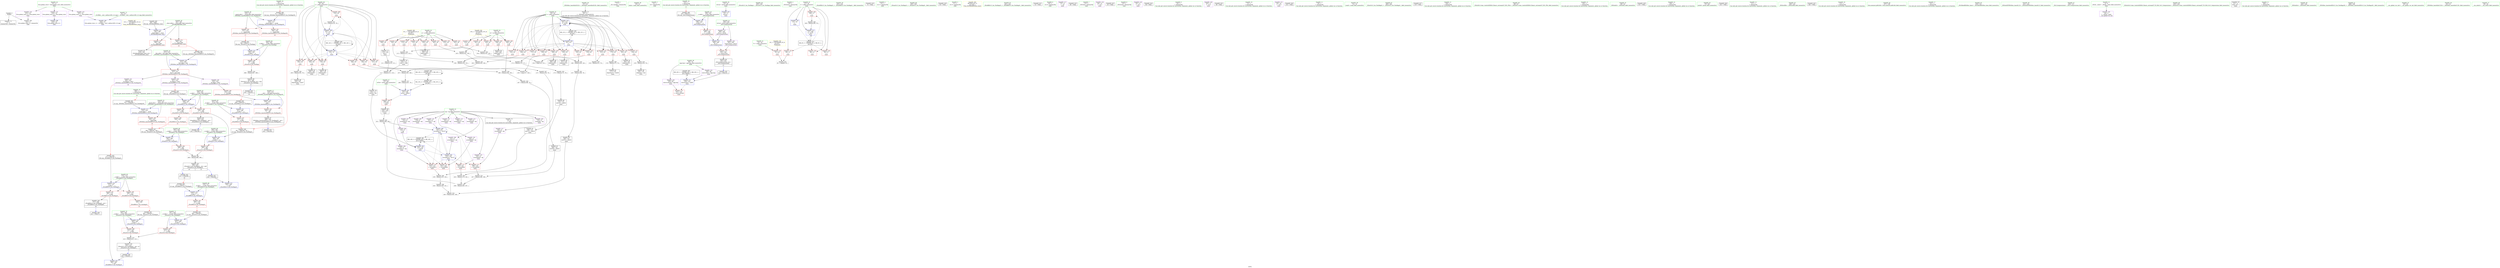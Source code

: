 digraph "SVFG" {
	label="SVFG";

	Node0x556377301810 [shape=record,color=grey,label="{NodeID: 0\nNullPtr}"];
	Node0x556377301810 -> Node0x556377322150[style=solid];
	Node0x556377301810 -> Node0x556377323b70[style=solid];
	Node0x556377359200 [shape=record,color=black,label="{NodeID: 443\n373 = PHI(337, )\n1st arg _ZStoRRSt13_Ios_FmtflagsS_ }"];
	Node0x556377359200 -> Node0x556377324ff0[style=solid];
	Node0x5563773420e0 [shape=record,color=black,label="{NodeID: 360\nMR_16V_2 = PHI(MR_16V_3, MR_16V_1, )\npts\{68 \}\n}"];
	Node0x5563773420e0 -> Node0x5563773407e0[style=dashed];
	Node0x5563773420e0 -> Node0x5563773420e0[style=dashed];
	Node0x556377323630 [shape=record,color=red,label="{NodeID: 194\n398\<--392\n\<--__a.addr\n_ZStanSt13_Ios_FmtflagsS_\n}"];
	Node0x556377323630 -> Node0x556377333fa0[style=solid];
	Node0x55637731ff50 [shape=record,color=purple,label="{NodeID: 111\n191\<--8\narrayidx46\<--dp\nmain\n}"];
	Node0x55637731e8e0 [shape=record,color=green,label="{NodeID: 28\n37\<--43\n_ZNSt8ios_base4InitD1Ev\<--_ZNSt8ios_base4InitD1Ev_field_insensitive\n}"];
	Node0x55637731e8e0 -> Node0x556377322350[style=solid];
	Node0x556377324d80 [shape=record,color=blue,label="{NodeID: 222\n359\<--358\n\<--call\n_ZStaNRSt13_Ios_FmtflagsS_\n}"];
	Node0x556377326810 [shape=record,color=red,label="{NodeID: 139\n125\<--59\n\<--n\nmain\n}"];
	Node0x556377326810 -> Node0x556377334ea0[style=solid];
	Node0x556377321260 [shape=record,color=green,label="{NodeID: 56\n316\<--317\n__mask.addr\<--__mask.addr_field_insensitive\n_ZNSt8ios_base4setfESt13_Ios_FmtflagsS0_\n}"];
	Node0x556377321260 -> Node0x556377328a30[style=solid];
	Node0x556377321260 -> Node0x556377328b00[style=solid];
	Node0x556377321260 -> Node0x556377324a40[style=solid];
	Node0x556377333220 [shape=record,color=grey,label="{NodeID: 333\n216 = Binary(215, 78, )\n}"];
	Node0x556377333220 -> Node0x5563773243c0[style=solid];
	Node0x556377327ed0 [shape=record,color=red,label="{NodeID: 167\n205\<--65\n\<--j\nmain\n}"];
	Node0x556377327ed0 -> Node0x556377323150[style=solid];
	Node0x556377322ad0 [shape=record,color=black,label="{NodeID: 84\n174\<--173\nconv35\<--add34\nmain\n}"];
	Node0x556377322ad0 -> Node0x556377334420[style=solid];
	Node0x55637731c720 [shape=record,color=green,label="{NodeID: 1\n7\<--1\n__dso_handle\<--dummyObj\nGlob }"];
	Node0x556377359340 [shape=record,color=black,label="{NodeID: 444\n309 = PHI(284, )\n0th arg _ZNSt8ios_base4setfESt13_Ios_FmtflagsS0_ }"];
	Node0x556377359340 -> Node0x5563773248a0[style=solid];
	Node0x5563773425e0 [shape=record,color=black,label="{NodeID: 361\nMR_18V_2 = PHI(MR_18V_4, MR_18V_1, )\npts\{110000 \}\n}"];
	Node0x5563773425e0 -> Node0x556377323e10[style=dashed];
	Node0x556377323700 [shape=record,color=red,label="{NodeID: 195\n399\<--394\n\<--__b.addr\n_ZStanSt13_Ios_FmtflagsS_\n}"];
	Node0x556377323700 -> Node0x556377333fa0[style=solid];
	Node0x556377320020 [shape=record,color=purple,label="{NodeID: 112\n195\<--8\narrayidx49\<--dp\nmain\n}"];
	Node0x556377320020 -> Node0x5563773282e0[style=solid];
	Node0x55637731e9e0 [shape=record,color=green,label="{NodeID: 29\n50\<--51\nmain\<--main_field_insensitive\n}"];
	Node0x556377324e50 [shape=record,color=blue,label="{NodeID: 223\n364\<--363\n__a.addr\<--__a\n_ZStcoSt13_Ios_Fmtflags\n}"];
	Node0x556377324e50 -> Node0x5563773290b0[style=dashed];
	Node0x5563773268e0 [shape=record,color=red,label="{NodeID: 140\n134\<--59\n\<--n\nmain\n}"];
	Node0x5563773268e0 -> Node0x556377334ba0[style=solid];
	Node0x556377321330 [shape=record,color=green,label="{NodeID: 57\n318\<--319\n__old\<--__old_field_insensitive\n_ZNSt8ios_base4setfESt13_Ios_FmtflagsS0_\n}"];
	Node0x556377321330 -> Node0x556377328bd0[style=solid];
	Node0x556377321330 -> Node0x556377324b10[style=solid];
	Node0x5563773333a0 [shape=record,color=grey,label="{NodeID: 334\n111 = Binary(110, 112, )\n}"];
	Node0x5563773333a0 -> Node0x556377333820[style=solid];
	Node0x556377327fa0 [shape=record,color=red,label="{NodeID: 168\n210\<--65\n\<--j\nmain\n}"];
	Node0x556377327fa0 -> Node0x556377332f20[style=solid];
	Node0x556377322ba0 [shape=record,color=black,label="{NodeID: 85\n177\<--176\nidxprom37\<--sub36\nmain\n}"];
	Node0x55637731c7b0 [shape=record,color=green,label="{NodeID: 2\n12\<--1\n.str\<--dummyObj\nGlob }"];
	Node0x556377359480 [shape=record,color=black,label="{NodeID: 445\n310 = PHI(286, )\n1st arg _ZNSt8ios_base4setfESt13_Ios_FmtflagsS0_ }"];
	Node0x556377359480 -> Node0x556377324970[style=solid];
	Node0x556377342ae0 [shape=record,color=black,label="{NodeID: 362\nMR_20V_2 = PHI(MR_20V_3, MR_20V_1, )\npts\{700000 \}\n}"];
	Node0x556377342ae0 -> Node0x556377324490[style=dashed];
	Node0x5563773237d0 [shape=record,color=red,label="{NodeID: 196\n411\<--405\n\<--__a.addr\n_ZStorSt13_Ios_FmtflagsS_\n}"];
	Node0x5563773237d0 -> Node0x5563773321a0[style=solid];
	Node0x5563773200f0 [shape=record,color=purple,label="{NodeID: 113\n204\<--8\narrayidx55\<--dp\nmain\n}"];
	Node0x55637731eae0 [shape=record,color=green,label="{NodeID: 30\n53\<--54\nretval\<--retval_field_insensitive\nmain\n}"];
	Node0x55637731eae0 -> Node0x556377323c70[style=solid];
	Node0x556377324f20 [shape=record,color=blue,label="{NodeID: 224\n374\<--372\n__a.addr\<--__a\n_ZStoRRSt13_Ios_FmtflagsS_\n}"];
	Node0x556377324f20 -> Node0x556377329180[style=dashed];
	Node0x556377324f20 -> Node0x556377329250[style=dashed];
	Node0x5563773269b0 [shape=record,color=red,label="{NodeID: 141\n142\<--59\n\<--n\nmain\n}"];
	Node0x5563773269b0 -> Node0x5563773339a0[style=solid];
	Node0x556377321400 [shape=record,color=green,label="{NodeID: 58\n329\<--330\n_ZStcoSt13_Ios_Fmtflags\<--_ZStcoSt13_Ios_Fmtflags_field_insensitive\n}"];
	Node0x556377333520 [shape=record,color=grey,label="{NodeID: 335\n368 = Binary(367, 369, )\n}"];
	Node0x556377333520 -> Node0x5563773205b0[style=solid];
	Node0x556377328070 [shape=record,color=red,label="{NodeID: 169\n199\<--67\n\<--exTot\nmain\n}"];
	Node0x556377328070 -> Node0x556377322fb0[style=solid];
	Node0x556377322c70 [shape=record,color=black,label="{NodeID: 86\n180\<--179\nidxprom39\<--\nmain\n}"];
	Node0x55637731ca60 [shape=record,color=green,label="{NodeID: 3\n14\<--1\n_ZSt4cerr\<--dummyObj\nGlob }"];
	Node0x5563773595c0 [shape=record,color=black,label="{NodeID: 446\n311 = PHI(287, )\n2nd arg _ZNSt8ios_base4setfESt13_Ios_FmtflagsS0_ }"];
	Node0x5563773595c0 -> Node0x556377324a40[style=solid];
	Node0x5563773238a0 [shape=record,color=red,label="{NodeID: 197\n412\<--407\n\<--__b.addr\n_ZStorSt13_Ios_FmtflagsS_\n}"];
	Node0x5563773238a0 -> Node0x5563773321a0[style=solid];
	Node0x5563773201c0 [shape=record,color=purple,label="{NodeID: 114\n207\<--8\narrayidx57\<--dp\nmain\n}"];
	Node0x5563773201c0 -> Node0x556377324220[style=solid];
	Node0x55637731ebb0 [shape=record,color=green,label="{NodeID: 31\n55\<--56\nT\<--T_field_insensitive\nmain\n}"];
	Node0x55637731ebb0 -> Node0x556377326260[style=solid];
	Node0x556377324ff0 [shape=record,color=blue,label="{NodeID: 225\n376\<--373\n__b.addr\<--__b\n_ZStoRRSt13_Ios_FmtflagsS_\n}"];
	Node0x556377324ff0 -> Node0x556377323490[style=dashed];
	Node0x556377326a80 [shape=record,color=red,label="{NodeID: 142\n162\<--59\n\<--n\nmain\n}"];
	Node0x556377326a80 -> Node0x556377332c20[style=solid];
	Node0x556377321500 [shape=record,color=green,label="{NodeID: 59\n333\<--334\n_ZStaNRSt13_Ios_FmtflagsS_\<--_ZStaNRSt13_Ios_FmtflagsS__field_insensitive\n}"];
	Node0x5563773562e0 [shape=record,color=black,label="{NodeID: 419\n74 = PHI()\n}"];
	Node0x5563773336a0 [shape=record,color=grey,label="{NodeID: 336\n193 = Binary(192, 78, )\n}"];
	Node0x5563773336a0 -> Node0x556377322ee0[style=solid];
	Node0x556377328140 [shape=record,color=red,label="{NodeID: 170\n133\<--132\n\<--arrayidx12\nmain\n}"];
	Node0x556377328140 -> Node0x5563773342a0[style=solid];
	Node0x556377322d40 [shape=record,color=black,label="{NodeID: 87\n188\<--187\nconv44\<--add43\nmain\n}"];
	Node0x556377322d40 -> Node0x556377332620[style=solid];
	Node0x55637731caf0 [shape=record,color=green,label="{NodeID: 4\n15\<--1\n.str.1\<--dummyObj\nGlob }"];
	Node0x556377359700 [shape=record,color=black,label="{NodeID: 447\n390 = PHI(335, 356, )\n0th arg _ZStanSt13_Ios_FmtflagsS_ }"];
	Node0x556377359700 -> Node0x556377325190[style=solid];
	Node0x556377323970 [shape=record,color=blue,label="{NodeID: 198\n419\<--24\nllvm.global_ctors_0\<--\nGlob }"];
	Node0x5563773254b0 [shape=record,color=purple,label="{NodeID: 115\n237\<--8\narrayidx66\<--dp\nmain\n}"];
	Node0x55637731ec80 [shape=record,color=green,label="{NodeID: 32\n57\<--58\nt\<--t_field_insensitive\nmain\n}"];
	Node0x55637731ec80 -> Node0x556377326330[style=solid];
	Node0x55637731ec80 -> Node0x556377326400[style=solid];
	Node0x55637731ec80 -> Node0x5563773264d0[style=solid];
	Node0x55637731ec80 -> Node0x5563773265a0[style=solid];
	Node0x55637731ec80 -> Node0x556377323d40[style=solid];
	Node0x55637731ec80 -> Node0x556377324560[style=solid];
	Node0x5563773250c0 [shape=record,color=blue,label="{NodeID: 226\n386\<--383\n\<--call\n_ZStoRRSt13_Ios_FmtflagsS_\n}"];
	Node0x556377326b50 [shape=record,color=red,label="{NodeID: 143\n170\<--59\n\<--n\nmain\n}"];
	Node0x556377326b50 -> Node0x556377332020[style=solid];
	Node0x556377321600 [shape=record,color=green,label="{NodeID: 60\n338\<--339\n_ZStanSt13_Ios_FmtflagsS_\<--_ZStanSt13_Ios_FmtflagsS__field_insensitive\n}"];
	Node0x556377355e10 [shape=record,color=black,label="{NodeID: 420\n85 = PHI()\n}"];
	Node0x556377333820 [shape=record,color=grey,label="{NodeID: 337\n117 = Binary(111, 116, )\n}"];
	Node0x556377333820 -> Node0x5563773226c0[style=solid];
	Node0x556377328210 [shape=record,color=red,label="{NodeID: 171\n182\<--181\n\<--arrayidx40\nmain\n}"];
	Node0x556377328210 -> Node0x556377334420[style=solid];
	Node0x556377322e10 [shape=record,color=black,label="{NodeID: 88\n190\<--189\nidxprom45\<--\nmain\n}"];
	Node0x55637731cb80 [shape=record,color=green,label="{NodeID: 5\n17\<--1\n.str.2\<--dummyObj\nGlob }"];
	Node0x556377359910 [shape=record,color=black,label="{NodeID: 448\n391 = PHI(336, 357, )\n1st arg _ZStanSt13_Ios_FmtflagsS_ }"];
	Node0x556377359910 -> Node0x556377325260[style=solid];
	Node0x556377323a70 [shape=record,color=blue,label="{NodeID: 199\n420\<--25\nllvm.global_ctors_1\<--_GLOBAL__sub_I_aditya1495_0_0.cpp\nGlob }"];
	Node0x556377325540 [shape=record,color=purple,label="{NodeID: 116\n240\<--8\narrayidx68\<--dp\nmain\n}"];
	Node0x556377325540 -> Node0x556377328480[style=solid];
	Node0x55637731ed50 [shape=record,color=green,label="{NodeID: 33\n59\<--60\nn\<--n_field_insensitive\nmain\n}"];
	Node0x55637731ed50 -> Node0x556377326670[style=solid];
	Node0x55637731ed50 -> Node0x556377326740[style=solid];
	Node0x55637731ed50 -> Node0x556377326810[style=solid];
	Node0x55637731ed50 -> Node0x5563773268e0[style=solid];
	Node0x55637731ed50 -> Node0x5563773269b0[style=solid];
	Node0x55637731ed50 -> Node0x556377326a80[style=solid];
	Node0x55637731ed50 -> Node0x556377326b50[style=solid];
	Node0x55637731ed50 -> Node0x556377326c20[style=solid];
	Node0x556377329bc0 [shape=record,color=yellow,style=double,label="{NodeID: 393\nRETMU(22V_2)\npts\{282 \}\nFun[_ZSt5fixedRSt8ios_base]}"];
	Node0x556377325190 [shape=record,color=blue,label="{NodeID: 227\n392\<--390\n__a.addr\<--__a\n_ZStanSt13_Ios_FmtflagsS_\n}"];
	Node0x556377325190 -> Node0x556377323630[style=dashed];
	Node0x556377326c20 [shape=record,color=red,label="{NodeID: 144\n235\<--59\n\<--n\nmain\n}"];
	Node0x556377326c20 -> Node0x556377323220[style=solid];
	Node0x556377321700 [shape=record,color=green,label="{NodeID: 61\n342\<--343\n_ZStoRRSt13_Ios_FmtflagsS_\<--_ZStoRRSt13_Ios_FmtflagsS__field_insensitive\n}"];
	Node0x556377357860 [shape=record,color=black,label="{NodeID: 421\n35 = PHI()\n}"];
	Node0x5563773339a0 [shape=record,color=grey,label="{NodeID: 338\n144 = Binary(142, 143, )\n}"];
	Node0x5563773339a0 -> Node0x556377333e20[style=solid];
	Node0x5563773282e0 [shape=record,color=red,label="{NodeID: 172\n196\<--195\n\<--arrayidx49\nmain\n}"];
	Node0x5563773282e0 -> Node0x556377332620[style=solid];
	Node0x556377322ee0 [shape=record,color=black,label="{NodeID: 89\n194\<--193\nidxprom48\<--sub47\nmain\n}"];
	Node0x55637731cc10 [shape=record,color=green,label="{NodeID: 6\n19\<--1\n.str.3\<--dummyObj\nGlob }"];
	Node0x556377359a90 [shape=record,color=black,label="{NodeID: 449\n347 = PHI(331, )\n0th arg _ZStaNRSt13_Ios_FmtflagsS_ }"];
	Node0x556377359a90 -> Node0x556377324be0[style=solid];
	Node0x556377323b70 [shape=record,color=blue, style = dotted,label="{NodeID: 200\n421\<--3\nllvm.global_ctors_2\<--dummyVal\nGlob }"];
	Node0x5563773255d0 [shape=record,color=purple,label="{NodeID: 117\n73\<--12\n\<--.str\nmain\n}"];
	Node0x55637731ee20 [shape=record,color=green,label="{NodeID: 34\n61\<--62\nm\<--m_field_insensitive\nmain\n}"];
	Node0x55637731ee20 -> Node0x556377326cf0[style=solid];
	Node0x55637731ee20 -> Node0x556377326dc0[style=solid];
	Node0x55637731ee20 -> Node0x556377326e90[style=solid];
	Node0x55637731ee20 -> Node0x556377326f60[style=solid];
	Node0x55637731ee20 -> Node0x556377327030[style=solid];
	Node0x556377325260 [shape=record,color=blue,label="{NodeID: 228\n394\<--391\n__b.addr\<--__b\n_ZStanSt13_Ios_FmtflagsS_\n}"];
	Node0x556377325260 -> Node0x556377323700[style=dashed];
	Node0x556377326cf0 [shape=record,color=red,label="{NodeID: 145\n114\<--61\n\<--m\nmain\n}"];
	Node0x556377326cf0 -> Node0x556377332aa0[style=solid];
	Node0x556377321800 [shape=record,color=green,label="{NodeID: 62\n349\<--350\n__a.addr\<--__a.addr_field_insensitive\n_ZStaNRSt13_Ios_FmtflagsS_\n}"];
	Node0x556377321800 -> Node0x556377328d70[style=solid];
	Node0x556377321800 -> Node0x556377328e40[style=solid];
	Node0x556377321800 -> Node0x556377324be0[style=solid];
	Node0x556377357a30 [shape=record,color=black,label="{NodeID: 422\n89 = PHI()\n}"];
	Node0x556377333b20 [shape=record,color=grey,label="{NodeID: 339\n187 = Binary(186, 78, )\n}"];
	Node0x556377333b20 -> Node0x556377322d40[style=solid];
	Node0x5563773283b0 [shape=record,color=red,label="{NodeID: 173\n231\<--230\n\<--coerce.dive63\nmain\n}"];
	Node0x556377322fb0 [shape=record,color=black,label="{NodeID: 90\n200\<--199\nconv52\<--\nmain\n}"];
	Node0x556377322fb0 -> Node0x556377332da0[style=solid];
	Node0x55637731d450 [shape=record,color=green,label="{NodeID: 7\n21\<--1\n_ZSt3cin\<--dummyObj\nGlob }"];
	Node0x556377359ba0 [shape=record,color=black,label="{NodeID: 450\n348 = PHI(328, )\n1st arg _ZStaNRSt13_Ios_FmtflagsS_ }"];
	Node0x556377359ba0 -> Node0x556377324cb0[style=solid];
	Node0x5563773443e0 [shape=record,color=yellow,style=double,label="{NodeID: 367\n22V_1 = ENCHI(MR_22V_0)\npts\{282 \}\nFun[_ZSt5fixedRSt8ios_base]}"];
	Node0x5563773443e0 -> Node0x556377324630[style=dashed];
	Node0x556377323c70 [shape=record,color=blue,label="{NodeID: 201\n53\<--72\nretval\<--\nmain\n}"];
	Node0x5563773256a0 [shape=record,color=purple,label="{NodeID: 118\n84\<--15\n\<--.str.1\nmain\n}"];
	Node0x55637731eef0 [shape=record,color=green,label="{NodeID: 35\n63\<--64\ni\<--i_field_insensitive\nmain\n}"];
	Node0x55637731eef0 -> Node0x556377327100[style=solid];
	Node0x55637731eef0 -> Node0x5563773271d0[style=solid];
	Node0x55637731eef0 -> Node0x5563773272a0[style=solid];
	Node0x55637731eef0 -> Node0x556377327370[style=solid];
	Node0x55637731eef0 -> Node0x556377327440[style=solid];
	Node0x55637731eef0 -> Node0x556377327510[style=solid];
	Node0x55637731eef0 -> Node0x5563773275e0[style=solid];
	Node0x55637731eef0 -> Node0x5563773276b0[style=solid];
	Node0x55637731eef0 -> Node0x556377327780[style=solid];
	Node0x55637731eef0 -> Node0x556377327850[style=solid];
	Node0x55637731eef0 -> Node0x556377327920[style=solid];
	Node0x55637731eef0 -> Node0x5563773279f0[style=solid];
	Node0x55637731eef0 -> Node0x556377323ee0[style=solid];
	Node0x55637731eef0 -> Node0x5563773243c0[style=solid];
	Node0x556377325330 [shape=record,color=blue,label="{NodeID: 229\n405\<--403\n__a.addr\<--__a\n_ZStorSt13_Ios_FmtflagsS_\n}"];
	Node0x556377325330 -> Node0x5563773237d0[style=dashed];
	Node0x556377326dc0 [shape=record,color=red,label="{NodeID: 146\n143\<--61\n\<--m\nmain\n}"];
	Node0x556377326dc0 -> Node0x5563773339a0[style=solid];
	Node0x5563773218d0 [shape=record,color=green,label="{NodeID: 63\n351\<--352\n__b.addr\<--__b.addr_field_insensitive\n_ZStaNRSt13_Ios_FmtflagsS_\n}"];
	Node0x5563773218d0 -> Node0x556377328f10[style=solid];
	Node0x5563773218d0 -> Node0x556377324cb0[style=solid];
	Node0x556377357b30 [shape=record,color=black,label="{NodeID: 423\n93 = PHI()\n}"];
	Node0x556377333ca0 [shape=record,color=grey,label="{NodeID: 340\n186 = Binary(184, 185, )\n}"];
	Node0x556377333ca0 -> Node0x556377333b20[style=solid];
	Node0x556377328480 [shape=record,color=red,label="{NodeID: 174\n241\<--240\n\<--arrayidx68\nmain\n}"];
	Node0x556377323080 [shape=record,color=black,label="{NodeID: 91\n203\<--202\nidxprom54\<--\nmain\n}"];
	Node0x55637731d4e0 [shape=record,color=green,label="{NodeID: 8\n22\<--1\n_ZSt4cout\<--dummyObj\nGlob }"];
	Node0x556377359cb0 [shape=record,color=black,label="{NodeID: 451\n403 = PHI(381, )\n0th arg _ZStorSt13_Ios_FmtflagsS_ }"];
	Node0x556377359cb0 -> Node0x556377325330[style=solid];
	Node0x556377323d40 [shape=record,color=blue,label="{NodeID: 202\n57\<--78\nt\<--\nmain\n}"];
	Node0x556377323d40 -> Node0x5563773411e0[style=dashed];
	Node0x556377325770 [shape=record,color=purple,label="{NodeID: 119\n92\<--17\n\<--.str.2\nmain\n}"];
	Node0x55637731efc0 [shape=record,color=green,label="{NodeID: 36\n65\<--66\nj\<--j_field_insensitive\nmain\n}"];
	Node0x55637731efc0 -> Node0x556377327ac0[style=solid];
	Node0x55637731efc0 -> Node0x556377327b90[style=solid];
	Node0x55637731efc0 -> Node0x556377327c60[style=solid];
	Node0x55637731efc0 -> Node0x556377327d30[style=solid];
	Node0x55637731efc0 -> Node0x556377327e00[style=solid];
	Node0x55637731efc0 -> Node0x556377327ed0[style=solid];
	Node0x55637731efc0 -> Node0x556377327fa0[style=solid];
	Node0x55637731efc0 -> Node0x556377324080[style=solid];
	Node0x55637731efc0 -> Node0x5563773242f0[style=solid];
	Node0x556377325400 [shape=record,color=blue,label="{NodeID: 230\n407\<--404\n__b.addr\<--__b\n_ZStorSt13_Ios_FmtflagsS_\n}"];
	Node0x556377325400 -> Node0x5563773238a0[style=dashed];
	Node0x556377326e90 [shape=record,color=red,label="{NodeID: 147\n161\<--61\n\<--m\nmain\n}"];
	Node0x556377326e90 -> Node0x556377332c20[style=solid];
	Node0x5563773219a0 [shape=record,color=green,label="{NodeID: 64\n364\<--365\n__a.addr\<--__a.addr_field_insensitive\n_ZStcoSt13_Ios_Fmtflags\n}"];
	Node0x5563773219a0 -> Node0x5563773290b0[style=solid];
	Node0x5563773219a0 -> Node0x556377324e50[style=solid];
	Node0x556377357c00 [shape=record,color=black,label="{NodeID: 424\n96 = PHI()\n}"];
	Node0x556377333e20 [shape=record,color=grey,label="{NodeID: 341\n146 = Binary(144, 145, )\n}"];
	Node0x556377333e20 -> Node0x556377334120[style=solid];
	Node0x556377328550 [shape=record,color=red,label="{NodeID: 175\n284\<--281\n\<--__base.addr\n_ZSt5fixedRSt8ios_base\n|{<s0>16}}"];
	Node0x556377328550:s0 -> Node0x556377359340[style=solid,color=red];
	Node0x556377323150 [shape=record,color=black,label="{NodeID: 92\n206\<--205\nidxprom56\<--\nmain\n}"];
	Node0x55637731d5e0 [shape=record,color=green,label="{NodeID: 9\n24\<--1\n\<--dummyObj\nCan only get source location for instruction, argument, global var or function.}"];
	Node0x556377359dc0 [shape=record,color=black,label="{NodeID: 452\n404 = PHI(382, )\n1st arg _ZStorSt13_Ios_FmtflagsS_ }"];
	Node0x556377359dc0 -> Node0x556377325400[style=solid];
	Node0x556377323e10 [shape=record,color=blue,label="{NodeID: 203\n119\<--118\n\<--conv8\nmain\n}"];
	Node0x556377323e10 -> Node0x556377328140[style=dashed];
	Node0x556377323e10 -> Node0x556377328480[style=dashed];
	Node0x556377323e10 -> Node0x556377323fb0[style=dashed];
	Node0x556377323e10 -> Node0x5563773425e0[style=dashed];
	Node0x556377325840 [shape=record,color=purple,label="{NodeID: 120\n245\<--17\n\<--.str.2\nmain\n}"];
	Node0x55637731f090 [shape=record,color=green,label="{NodeID: 37\n67\<--68\nexTot\<--exTot_field_insensitive\nmain\n}"];
	Node0x55637731f090 -> Node0x556377328070[style=solid];
	Node0x55637731f090 -> Node0x556377324150[style=solid];
	Node0x556377326f60 [shape=record,color=red,label="{NodeID: 148\n184\<--61\n\<--m\nmain\n}"];
	Node0x556377326f60 -> Node0x556377333ca0[style=solid];
	Node0x556377321a70 [shape=record,color=green,label="{NodeID: 65\n374\<--375\n__a.addr\<--__a.addr_field_insensitive\n_ZStoRRSt13_Ios_FmtflagsS_\n}"];
	Node0x556377321a70 -> Node0x556377329180[style=solid];
	Node0x556377321a70 -> Node0x556377329250[style=solid];
	Node0x556377321a70 -> Node0x556377324f20[style=solid];
	Node0x556377357cd0 [shape=record,color=black,label="{NodeID: 425\n99 = PHI()\n}"];
	Node0x556377333fa0 [shape=record,color=grey,label="{NodeID: 342\n400 = Binary(398, 399, )\n}"];
	Node0x556377333fa0 -> Node0x556377320750[style=solid];
	Node0x556377328620 [shape=record,color=red,label="{NodeID: 176\n290\<--281\n\<--__base.addr\n_ZSt5fixedRSt8ios_base\n}"];
	Node0x556377328620 -> Node0x5563773233c0[style=solid];
	Node0x556377323220 [shape=record,color=black,label="{NodeID: 93\n236\<--235\nidxprom65\<--\nmain\n}"];
	Node0x55637731d6e0 [shape=record,color=green,label="{NodeID: 10\n72\<--1\n\<--dummyObj\nCan only get source location for instruction, argument, global var or function.}"];
	Node0x556377323ee0 [shape=record,color=blue,label="{NodeID: 204\n63\<--122\ni\<--\nmain\n}"];
	Node0x556377323ee0 -> Node0x556377327100[style=dashed];
	Node0x556377323ee0 -> Node0x5563773271d0[style=dashed];
	Node0x556377323ee0 -> Node0x5563773272a0[style=dashed];
	Node0x556377323ee0 -> Node0x556377327370[style=dashed];
	Node0x556377323ee0 -> Node0x556377327440[style=dashed];
	Node0x556377323ee0 -> Node0x556377327510[style=dashed];
	Node0x556377323ee0 -> Node0x5563773275e0[style=dashed];
	Node0x556377323ee0 -> Node0x5563773276b0[style=dashed];
	Node0x556377323ee0 -> Node0x556377327780[style=dashed];
	Node0x556377323ee0 -> Node0x556377327850[style=dashed];
	Node0x556377323ee0 -> Node0x556377327920[style=dashed];
	Node0x556377323ee0 -> Node0x5563773279f0[style=dashed];
	Node0x556377323ee0 -> Node0x5563773243c0[style=dashed];
	Node0x556377323ee0 -> Node0x5563773416e0[style=dashed];
	Node0x556377325910 [shape=record,color=purple,label="{NodeID: 121\n95\<--19\n\<--.str.3\nmain\n}"];
	Node0x55637731f160 [shape=record,color=green,label="{NodeID: 38\n69\<--70\nagg.tmp\<--agg.tmp_field_insensitive\nmain\n}"];
	Node0x55637731f160 -> Node0x556377325cb0[style=solid];
	Node0x55637731f160 -> Node0x556377325d80[style=solid];
	Node0x556377327030 [shape=record,color=red,label="{NodeID: 149\n238\<--61\n\<--m\nmain\n}"];
	Node0x556377327030 -> Node0x5563773232f0[style=solid];
	Node0x556377321b40 [shape=record,color=green,label="{NodeID: 66\n376\<--377\n__b.addr\<--__b.addr_field_insensitive\n_ZStoRRSt13_Ios_FmtflagsS_\n}"];
	Node0x556377321b40 -> Node0x556377323490[style=solid];
	Node0x556377321b40 -> Node0x556377324ff0[style=solid];
	Node0x556377357e30 [shape=record,color=black,label="{NodeID: 426\n102 = PHI()\n}"];
	Node0x556377334120 [shape=record,color=grey,label="{NodeID: 343\n147 = Binary(146, 78, )\n}"];
	Node0x556377334120 -> Node0x556377322930[style=solid];
	Node0x5563773286f0 [shape=record,color=red,label="{NodeID: 177\n300\<--296\n\<--__n.addr\n_ZSt12setprecisioni\n}"];
	Node0x5563773286f0 -> Node0x5563773247d0[style=solid];
	Node0x5563773232f0 [shape=record,color=black,label="{NodeID: 94\n239\<--238\nidxprom67\<--\nmain\n}"];
	Node0x55637731d7e0 [shape=record,color=green,label="{NodeID: 11\n78\<--1\n\<--dummyObj\nCan only get source location for instruction, argument, global var or function.}"];
	Node0x556377323fb0 [shape=record,color=blue,label="{NodeID: 205\n153\<--149\narrayidx25\<--div22\nmain\n}"];
	Node0x556377323fb0 -> Node0x556377328140[style=dashed];
	Node0x556377323fb0 -> Node0x556377328210[style=dashed];
	Node0x556377323fb0 -> Node0x5563773282e0[style=dashed];
	Node0x556377323fb0 -> Node0x556377328480[style=dashed];
	Node0x556377323fb0 -> Node0x556377323fb0[style=dashed];
	Node0x556377323fb0 -> Node0x556377324220[style=dashed];
	Node0x556377323fb0 -> Node0x5563773425e0[style=dashed];
	Node0x5563773259e0 [shape=record,color=purple,label="{NodeID: 122\n419\<--23\nllvm.global_ctors_0\<--llvm.global_ctors\nGlob }"];
	Node0x5563773259e0 -> Node0x556377323970[style=solid];
	Node0x55637731f230 [shape=record,color=green,label="{NodeID: 39\n75\<--76\nscanf\<--scanf_field_insensitive\n}"];
	Node0x556377327100 [shape=record,color=red,label="{NodeID: 150\n124\<--63\n\<--i\nmain\n}"];
	Node0x556377327100 -> Node0x556377334ea0[style=solid];
	Node0x556377321c10 [shape=record,color=green,label="{NodeID: 67\n384\<--385\n_ZStorSt13_Ios_FmtflagsS_\<--_ZStorSt13_Ios_FmtflagsS__field_insensitive\n}"];
	Node0x556377357f00 [shape=record,color=black,label="{NodeID: 427\n219 = PHI()\n}"];
	Node0x5563773342a0 [shape=record,color=grey,label="{NodeID: 344\n139 = Binary(133, 138, )\n}"];
	Node0x5563773342a0 -> Node0x5563773345a0[style=solid];
	Node0x5563773287c0 [shape=record,color=red,label="{NodeID: 178\n303\<--302\n\<--coerce.dive\n_ZSt12setprecisioni\n}"];
	Node0x5563773287c0 -> Node0x556377320340[style=solid];
	Node0x5563773233c0 [shape=record,color=black,label="{NodeID: 95\n279\<--290\n_ZSt5fixedRSt8ios_base_ret\<--\n_ZSt5fixedRSt8ios_base\n}"];
	Node0x55637731d8e0 [shape=record,color=green,label="{NodeID: 12\n104\<--1\n\<--dummyObj\nCan only get source location for instruction, argument, global var or function.}"];
	Node0x556377324080 [shape=record,color=blue,label="{NodeID: 206\n65\<--78\nj\<--\nmain\n}"];
	Node0x556377324080 -> Node0x556377327ac0[style=dashed];
	Node0x556377324080 -> Node0x556377327b90[style=dashed];
	Node0x556377324080 -> Node0x556377327c60[style=dashed];
	Node0x556377324080 -> Node0x556377327d30[style=dashed];
	Node0x556377324080 -> Node0x556377327e00[style=dashed];
	Node0x556377324080 -> Node0x556377327ed0[style=dashed];
	Node0x556377324080 -> Node0x556377327fa0[style=dashed];
	Node0x556377324080 -> Node0x556377324080[style=dashed];
	Node0x556377324080 -> Node0x5563773242f0[style=dashed];
	Node0x556377324080 -> Node0x556377341be0[style=dashed];
	Node0x556377325ab0 [shape=record,color=purple,label="{NodeID: 123\n420\<--23\nllvm.global_ctors_1\<--llvm.global_ctors\nGlob }"];
	Node0x556377325ab0 -> Node0x556377323a70[style=solid];
	Node0x55637731f330 [shape=record,color=green,label="{NodeID: 40\n86\<--87\n_ZStlsISt11char_traitsIcEERSt13basic_ostreamIcT_ES5_PKc\<--_ZStlsISt11char_traitsIcEERSt13basic_ostreamIcT_ES5_PKc_field_insensitive\n}"];
	Node0x5563773271d0 [shape=record,color=red,label="{NodeID: 151\n128\<--63\n\<--i\nmain\n}"];
	Node0x5563773271d0 -> Node0x556377331d20[style=solid];
	Node0x556377321d10 [shape=record,color=green,label="{NodeID: 68\n392\<--393\n__a.addr\<--__a.addr_field_insensitive\n_ZStanSt13_Ios_FmtflagsS_\n}"];
	Node0x556377321d10 -> Node0x556377323630[style=solid];
	Node0x556377321d10 -> Node0x556377325190[style=solid];
	Node0x556377358030 [shape=record,color=black,label="{NodeID: 428\n224 = PHI(292, )\n}"];
	Node0x556377358030 -> Node0x556377324490[style=solid];
	Node0x556377334420 [shape=record,color=grey,label="{NodeID: 345\n183 = Binary(174, 182, )\n}"];
	Node0x556377334420 -> Node0x556377332320[style=solid];
	Node0x556377328890 [shape=record,color=red,label="{NodeID: 179\n323\<--312\nthis1\<--this.addr\n_ZNSt8ios_base4setfESt13_Ios_FmtflagsS0_\n}"];
	Node0x556377328890 -> Node0x556377325ff0[style=solid];
	Node0x556377328890 -> Node0x5563773260c0[style=solid];
	Node0x556377328890 -> Node0x556377326190[style=solid];
	Node0x556377320340 [shape=record,color=black,label="{NodeID: 96\n292\<--303\n_ZSt12setprecisioni_ret\<--\n_ZSt12setprecisioni\n|{<s0>12}}"];
	Node0x556377320340:s0 -> Node0x556377358030[style=solid,color=blue];
	Node0x55637731d9e0 [shape=record,color=green,label="{NodeID: 13\n105\<--1\n\<--dummyObj\nCan only get source location for instruction, argument, global var or function.}"];
	Node0x556377324150 [shape=record,color=blue,label="{NodeID: 207\n67\<--168\nexTot\<--add32\nmain\n}"];
	Node0x556377324150 -> Node0x556377328070[style=dashed];
	Node0x556377324150 -> Node0x5563773407e0[style=dashed];
	Node0x556377325bb0 [shape=record,color=purple,label="{NodeID: 124\n421\<--23\nllvm.global_ctors_2\<--llvm.global_ctors\nGlob }"];
	Node0x556377325bb0 -> Node0x556377323b70[style=solid];
	Node0x55637731f430 [shape=record,color=green,label="{NodeID: 41\n90\<--91\n_ZNSolsEi\<--_ZNSolsEi_field_insensitive\n}"];
	Node0x5563773272a0 [shape=record,color=red,label="{NodeID: 152\n135\<--63\n\<--i\nmain\n}"];
	Node0x5563773272a0 -> Node0x556377334ba0[style=solid];
	Node0x556377321de0 [shape=record,color=green,label="{NodeID: 69\n394\<--395\n__b.addr\<--__b.addr_field_insensitive\n_ZStanSt13_Ios_FmtflagsS_\n}"];
	Node0x556377321de0 -> Node0x556377323700[style=solid];
	Node0x556377321de0 -> Node0x556377325260[style=solid];
	Node0x5563773581c0 [shape=record,color=black,label="{NodeID: 429\n232 = PHI()\n}"];
	Node0x5563773345a0 [shape=record,color=grey,label="{NodeID: 346\n140 = Binary(139, 141, )\n}"];
	Node0x5563773345a0 -> Node0x5563773324a0[style=solid];
	Node0x556377328960 [shape=record,color=red,label="{NodeID: 180\n335\<--314\n\<--__fmtfl.addr\n_ZNSt8ios_base4setfESt13_Ios_FmtflagsS0_\n|{<s0>19}}"];
	Node0x556377328960:s0 -> Node0x556377359700[style=solid,color=red];
	Node0x556377320410 [shape=record,color=black,label="{NodeID: 97\n308\<--344\n_ZNSt8ios_base4setfESt13_Ios_FmtflagsS0__ret\<--\n_ZNSt8ios_base4setfESt13_Ios_FmtflagsS0_\n|{<s0>16}}"];
	Node0x556377320410:s0 -> Node0x556377358430[style=solid,color=blue];
	Node0x55637731dae0 [shape=record,color=green,label="{NodeID: 14\n106\<--1\n\<--dummyObj\nCan only get source location for instruction, argument, global var or function.}"];
	Node0x556377324220 [shape=record,color=blue,label="{NodeID: 208\n207\<--201\narrayidx57\<--div53\nmain\n}"];
	Node0x556377324220 -> Node0x556377328140[style=dashed];
	Node0x556377324220 -> Node0x556377328210[style=dashed];
	Node0x556377324220 -> Node0x5563773282e0[style=dashed];
	Node0x556377324220 -> Node0x556377328480[style=dashed];
	Node0x556377324220 -> Node0x556377323fb0[style=dashed];
	Node0x556377324220 -> Node0x556377324220[style=dashed];
	Node0x556377324220 -> Node0x5563773425e0[style=dashed];
	Node0x556377325cb0 [shape=record,color=purple,label="{NodeID: 125\n228\<--69\ncoerce.dive\<--agg.tmp\nmain\n}"];
	Node0x556377325cb0 -> Node0x556377324490[style=solid];
	Node0x55637731f530 [shape=record,color=green,label="{NodeID: 42\n97\<--98\nprintf\<--printf_field_insensitive\n}"];
	Node0x556377331d20 [shape=record,color=grey,label="{NodeID: 319\n129 = Binary(128, 78, )\n}"];
	Node0x556377331d20 -> Node0x556377322790[style=solid];
	Node0x556377327370 [shape=record,color=red,label="{NodeID: 153\n145\<--63\n\<--i\nmain\n}"];
	Node0x556377327370 -> Node0x556377333e20[style=solid];
	Node0x556377321eb0 [shape=record,color=green,label="{NodeID: 70\n405\<--406\n__a.addr\<--__a.addr_field_insensitive\n_ZStorSt13_Ios_FmtflagsS_\n}"];
	Node0x556377321eb0 -> Node0x5563773237d0[style=solid];
	Node0x556377321eb0 -> Node0x556377325330[style=solid];
	Node0x556377358290 [shape=record,color=black,label="{NodeID: 430\n242 = PHI()\n}"];
	Node0x556377334720 [shape=record,color=grey,label="{NodeID: 347\n137 = Binary(136, 78, )\n}"];
	Node0x556377334720 -> Node0x556377322860[style=solid];
	Node0x556377328a30 [shape=record,color=red,label="{NodeID: 181\n327\<--316\n\<--__mask.addr\n_ZNSt8ios_base4setfESt13_Ios_FmtflagsS0_\n|{<s0>17}}"];
	Node0x556377328a30:s0 -> Node0x556377358f80[style=solid,color=red];
	Node0x5563773204e0 [shape=record,color=black,label="{NodeID: 98\n346\<--359\n_ZStaNRSt13_Ios_FmtflagsS__ret\<--\n_ZStaNRSt13_Ios_FmtflagsS_\n|{<s0>18}}"];
	Node0x5563773204e0:s0 -> Node0x556377358700[style=solid,color=blue];
	Node0x55637731dbe0 [shape=record,color=green,label="{NodeID: 15\n112\<--1\n\<--dummyObj\nCan only get source location for instruction, argument, global var or function.}"];
	Node0x5563773242f0 [shape=record,color=blue,label="{NodeID: 209\n65\<--211\nj\<--inc\nmain\n}"];
	Node0x5563773242f0 -> Node0x556377327ac0[style=dashed];
	Node0x5563773242f0 -> Node0x556377327b90[style=dashed];
	Node0x5563773242f0 -> Node0x556377327c60[style=dashed];
	Node0x5563773242f0 -> Node0x556377327d30[style=dashed];
	Node0x5563773242f0 -> Node0x556377327e00[style=dashed];
	Node0x5563773242f0 -> Node0x556377327ed0[style=dashed];
	Node0x5563773242f0 -> Node0x556377327fa0[style=dashed];
	Node0x5563773242f0 -> Node0x556377324080[style=dashed];
	Node0x5563773242f0 -> Node0x5563773242f0[style=dashed];
	Node0x5563773242f0 -> Node0x556377341be0[style=dashed];
	Node0x556377325d80 [shape=record,color=purple,label="{NodeID: 126\n230\<--69\ncoerce.dive63\<--agg.tmp\nmain\n}"];
	Node0x556377325d80 -> Node0x5563773283b0[style=solid];
	Node0x55637731f630 [shape=record,color=green,label="{NodeID: 43\n100\<--101\n_ZNSirsERi\<--_ZNSirsERi_field_insensitive\n}"];
	Node0x556377331ea0 [shape=record,color=grey,label="{NodeID: 320\n173 = Binary(172, 78, )\n}"];
	Node0x556377331ea0 -> Node0x556377322ad0[style=solid];
	Node0x556377327440 [shape=record,color=red,label="{NodeID: 154\n150\<--63\n\<--i\nmain\n}"];
	Node0x556377327440 -> Node0x556377322a00[style=solid];
	Node0x556377321f80 [shape=record,color=green,label="{NodeID: 71\n407\<--408\n__b.addr\<--__b.addr_field_insensitive\n_ZStorSt13_Ios_FmtflagsS_\n}"];
	Node0x556377321f80 -> Node0x5563773238a0[style=solid];
	Node0x556377321f80 -> Node0x556377325400[style=solid];
	Node0x556377358360 [shape=record,color=black,label="{NodeID: 431\n246 = PHI()\n}"];
	Node0x5563773348a0 [shape=record,color=grey,label="{NodeID: 348\n249 = Binary(248, 78, )\n}"];
	Node0x5563773348a0 -> Node0x556377324560[style=solid];
	Node0x556377328b00 [shape=record,color=red,label="{NodeID: 182\n336\<--316\n\<--__mask.addr\n_ZNSt8ios_base4setfESt13_Ios_FmtflagsS0_\n|{<s0>19}}"];
	Node0x556377328b00:s0 -> Node0x556377359910[style=solid,color=red];
	Node0x5563773205b0 [shape=record,color=black,label="{NodeID: 99\n362\<--368\n_ZStcoSt13_Ios_Fmtflags_ret\<--neg\n_ZStcoSt13_Ios_Fmtflags\n|{<s0>17}}"];
	Node0x5563773205b0:s0 -> Node0x556377358530[style=solid,color=blue];
	Node0x55637731dce0 [shape=record,color=green,label="{NodeID: 16\n122\<--1\n\<--dummyObj\nCan only get source location for instruction, argument, global var or function.}"];
	Node0x5563773243c0 [shape=record,color=blue,label="{NodeID: 210\n63\<--216\ni\<--inc59\nmain\n}"];
	Node0x5563773243c0 -> Node0x556377327100[style=dashed];
	Node0x5563773243c0 -> Node0x5563773271d0[style=dashed];
	Node0x5563773243c0 -> Node0x5563773272a0[style=dashed];
	Node0x5563773243c0 -> Node0x556377327370[style=dashed];
	Node0x5563773243c0 -> Node0x556377327440[style=dashed];
	Node0x5563773243c0 -> Node0x556377327510[style=dashed];
	Node0x5563773243c0 -> Node0x5563773275e0[style=dashed];
	Node0x5563773243c0 -> Node0x5563773276b0[style=dashed];
	Node0x5563773243c0 -> Node0x556377327780[style=dashed];
	Node0x5563773243c0 -> Node0x556377327850[style=dashed];
	Node0x5563773243c0 -> Node0x556377327920[style=dashed];
	Node0x5563773243c0 -> Node0x5563773279f0[style=dashed];
	Node0x5563773243c0 -> Node0x5563773243c0[style=dashed];
	Node0x5563773243c0 -> Node0x5563773416e0[style=dashed];
	Node0x556377325e50 [shape=record,color=purple,label="{NodeID: 127\n299\<--294\n_M_n\<--retval\n_ZSt12setprecisioni\n}"];
	Node0x556377325e50 -> Node0x5563773247d0[style=solid];
	Node0x55637731f730 [shape=record,color=green,label="{NodeID: 44\n107\<--108\nllvm.memset.p0i8.i64\<--llvm.memset.p0i8.i64_field_insensitive\n}"];
	Node0x556377332020 [shape=record,color=grey,label="{NodeID: 321\n172 = Binary(170, 171, )\n}"];
	Node0x556377332020 -> Node0x556377331ea0[style=solid];
	Node0x556377327510 [shape=record,color=red,label="{NodeID: 155\n158\<--63\n\<--i\nmain\n}"];
	Node0x556377327510 -> Node0x556377334d20[style=solid];
	Node0x556377322050 [shape=record,color=green,label="{NodeID: 72\n25\<--415\n_GLOBAL__sub_I_aditya1495_0_0.cpp\<--_GLOBAL__sub_I_aditya1495_0_0.cpp_field_insensitive\n}"];
	Node0x556377322050 -> Node0x556377323a70[style=solid];
	Node0x556377358430 [shape=record,color=black,label="{NodeID: 432\n285 = PHI(308, )\n}"];
	Node0x556377334a20 [shape=record,color=grey,label="{NodeID: 349\n176 = Binary(175, 78, )\n}"];
	Node0x556377334a20 -> Node0x556377322ba0[style=solid];
	Node0x556377328bd0 [shape=record,color=red,label="{NodeID: 183\n344\<--318\n\<--__old\n_ZNSt8ios_base4setfESt13_Ios_FmtflagsS0_\n}"];
	Node0x556377328bd0 -> Node0x556377320410[style=solid];
	Node0x556377320680 [shape=record,color=black,label="{NodeID: 100\n371\<--386\n_ZStoRRSt13_Ios_FmtflagsS__ret\<--\n_ZStoRRSt13_Ios_FmtflagsS_\n|{<s0>20}}"];
	Node0x556377320680:s0 -> Node0x556377358980[style=solid,color=blue];
	Node0x55637731dde0 [shape=record,color=green,label="{NodeID: 17\n141\<--1\n\<--dummyObj\nCan only get source location for instruction, argument, global var or function.}"];
	Node0x556377324490 [shape=record,color=blue,label="{NodeID: 211\n228\<--224\ncoerce.dive\<--call62\nmain\n}"];
	Node0x556377324490 -> Node0x5563773283b0[style=dashed];
	Node0x556377324490 -> Node0x556377342ae0[style=dashed];
	Node0x556377325f20 [shape=record,color=purple,label="{NodeID: 128\n302\<--294\ncoerce.dive\<--retval\n_ZSt12setprecisioni\n}"];
	Node0x556377325f20 -> Node0x5563773287c0[style=solid];
	Node0x55637731f830 [shape=record,color=green,label="{NodeID: 45\n220\<--221\n_ZSt5fixedRSt8ios_base\<--_ZSt5fixedRSt8ios_base_field_insensitive\n}"];
	Node0x5563773321a0 [shape=record,color=grey,label="{NodeID: 322\n413 = Binary(411, 412, )\n}"];
	Node0x5563773321a0 -> Node0x556377320820[style=solid];
	Node0x5563773275e0 [shape=record,color=red,label="{NodeID: 156\n164\<--63\n\<--i\nmain\n}"];
	Node0x5563773275e0 -> Node0x5563773330a0[style=solid];
	Node0x556377322150 [shape=record,color=black,label="{NodeID: 73\n2\<--3\ndummyVal\<--dummyVal\n}"];
	Node0x556377358530 [shape=record,color=black,label="{NodeID: 433\n328 = PHI(362, )\n|{<s0>18}}"];
	Node0x556377358530:s0 -> Node0x556377359ba0[style=solid,color=red];
	Node0x556377334ba0 [shape=record,color=grey,label="{NodeID: 350\n136 = Binary(134, 135, )\n}"];
	Node0x556377334ba0 -> Node0x556377334720[style=solid];
	Node0x556377328ca0 [shape=record,color=red,label="{NodeID: 184\n325\<--324\n\<--_M_flags\n_ZNSt8ios_base4setfESt13_Ios_FmtflagsS0_\n}"];
	Node0x556377328ca0 -> Node0x556377324b10[style=solid];
	Node0x556377320750 [shape=record,color=black,label="{NodeID: 101\n389\<--400\n_ZStanSt13_Ios_FmtflagsS__ret\<--and\n_ZStanSt13_Ios_FmtflagsS_\n|{<s0>19|<s1>21}}"];
	Node0x556377320750:s0 -> Node0x556377358810[style=solid,color=blue];
	Node0x556377320750:s1 -> Node0x556377358a90[style=solid,color=blue];
	Node0x55637731dee0 [shape=record,color=green,label="{NodeID: 18\n225\<--1\n\<--dummyObj\nCan only get source location for instruction, argument, global var or function.|{<s0>12}}"];
	Node0x55637731dee0:s0 -> Node0x556377358e10[style=solid,color=red];
	Node0x5563773460c0 [shape=record,color=yellow,style=double,label="{NodeID: 378\n4V_1 = ENCHI(MR_4V_0)\npts\{56 \}\nFun[main]}"];
	Node0x5563773460c0 -> Node0x556377326260[style=dashed];
	Node0x556377324560 [shape=record,color=blue,label="{NodeID: 212\n57\<--249\nt\<--inc72\nmain\n}"];
	Node0x556377324560 -> Node0x5563773411e0[style=dashed];
	Node0x556377325ff0 [shape=record,color=purple,label="{NodeID: 129\n324\<--323\n_M_flags\<--this1\n_ZNSt8ios_base4setfESt13_Ios_FmtflagsS0_\n}"];
	Node0x556377325ff0 -> Node0x556377328ca0[style=solid];
	Node0x55637731f930 [shape=record,color=green,label="{NodeID: 46\n222\<--223\n_ZNSolsEPFRSt8ios_baseS0_E\<--_ZNSolsEPFRSt8ios_baseS0_E_field_insensitive\n}"];
	Node0x556377332320 [shape=record,color=grey,label="{NodeID: 323\n198 = Binary(183, 197, )\n}"];
	Node0x556377332320 -> Node0x556377332da0[style=solid];
	Node0x5563773276b0 [shape=record,color=red,label="{NodeID: 157\n171\<--63\n\<--i\nmain\n}"];
	Node0x5563773276b0 -> Node0x556377332020[style=solid];
	Node0x556377322250 [shape=record,color=black,label="{NodeID: 74\n10\<--8\n\<--dp\nCan only get source location for instruction, argument, global var or function.}"];
	Node0x556377358700 [shape=record,color=black,label="{NodeID: 434\n332 = PHI(346, )\n}"];
	Node0x556377334d20 [shape=record,color=grey,label="{NodeID: 351\n159 = cmp(157, 158, )\n}"];
	Node0x556377328d70 [shape=record,color=red,label="{NodeID: 185\n355\<--349\n\<--__a.addr\n_ZStaNRSt13_Ios_FmtflagsS_\n}"];
	Node0x556377328d70 -> Node0x556377328fe0[style=solid];
	Node0x556377320820 [shape=record,color=black,label="{NodeID: 102\n402\<--413\n_ZStorSt13_Ios_FmtflagsS__ret\<--or\n_ZStorSt13_Ios_FmtflagsS_\n|{<s0>22}}"];
	Node0x556377320820:s0 -> Node0x556377358c00[style=solid,color=blue];
	Node0x55637731dfe0 [shape=record,color=green,label="{NodeID: 19\n286\<--1\n\<--dummyObj\nCan only get source location for instruction, argument, global var or function.|{<s0>16}}"];
	Node0x55637731dfe0:s0 -> Node0x556377359480[style=solid,color=red];
	Node0x556377324630 [shape=record,color=blue,label="{NodeID: 213\n281\<--280\n__base.addr\<--__base\n_ZSt5fixedRSt8ios_base\n}"];
	Node0x556377324630 -> Node0x556377328550[style=dashed];
	Node0x556377324630 -> Node0x556377328620[style=dashed];
	Node0x5563773260c0 [shape=record,color=purple,label="{NodeID: 130\n331\<--323\n_M_flags2\<--this1\n_ZNSt8ios_base4setfESt13_Ios_FmtflagsS0_\n|{<s0>18}}"];
	Node0x5563773260c0:s0 -> Node0x556377359a90[style=solid,color=red];
	Node0x55637731fa30 [shape=record,color=green,label="{NodeID: 47\n226\<--227\n_ZSt12setprecisioni\<--_ZSt12setprecisioni_field_insensitive\n}"];
	Node0x5563773324a0 [shape=record,color=grey,label="{NodeID: 324\n149 = Binary(140, 148, )\n}"];
	Node0x5563773324a0 -> Node0x556377323fb0[style=solid];
	Node0x556377327780 [shape=record,color=red,label="{NodeID: 158\n175\<--63\n\<--i\nmain\n}"];
	Node0x556377327780 -> Node0x556377334a20[style=solid];
	Node0x556377322350 [shape=record,color=black,label="{NodeID: 75\n36\<--37\n\<--_ZNSt8ios_base4InitD1Ev\nCan only get source location for instruction, argument, global var or function.}"];
	Node0x556377358810 [shape=record,color=black,label="{NodeID: 435\n337 = PHI(389, )\n|{<s0>20}}"];
	Node0x556377358810:s0 -> Node0x556377359200[style=solid,color=red];
	Node0x556377334ea0 [shape=record,color=grey,label="{NodeID: 352\n126 = cmp(124, 125, )\n}"];
	Node0x556377328e40 [shape=record,color=red,label="{NodeID: 186\n359\<--349\n\<--__a.addr\n_ZStaNRSt13_Ios_FmtflagsS_\n}"];
	Node0x556377328e40 -> Node0x5563773204e0[style=solid];
	Node0x556377328e40 -> Node0x556377324d80[style=solid];
	Node0x5563773208f0 [shape=record,color=purple,label="{NodeID: 103\n34\<--4\n\<--_ZStL8__ioinit\n__cxx_global_var_init\n}"];
	Node0x55637731e0e0 [shape=record,color=green,label="{NodeID: 20\n287\<--1\n\<--dummyObj\nCan only get source location for instruction, argument, global var or function.|{<s0>16}}"];
	Node0x55637731e0e0:s0 -> Node0x5563773595c0[style=solid,color=red];
	Node0x556377346280 [shape=record,color=yellow,style=double,label="{NodeID: 380\n8V_1 = ENCHI(MR_8V_0)\npts\{60 \}\nFun[main]}"];
	Node0x556377346280 -> Node0x556377326670[style=dashed];
	Node0x556377346280 -> Node0x556377326740[style=dashed];
	Node0x556377346280 -> Node0x556377326810[style=dashed];
	Node0x556377346280 -> Node0x5563773268e0[style=dashed];
	Node0x556377346280 -> Node0x5563773269b0[style=dashed];
	Node0x556377346280 -> Node0x556377326a80[style=dashed];
	Node0x556377346280 -> Node0x556377326b50[style=dashed];
	Node0x556377346280 -> Node0x556377326c20[style=dashed];
	Node0x556377324700 [shape=record,color=blue,label="{NodeID: 214\n296\<--293\n__n.addr\<--__n\n_ZSt12setprecisioni\n}"];
	Node0x556377324700 -> Node0x5563773286f0[style=dashed];
	Node0x556377326190 [shape=record,color=purple,label="{NodeID: 131\n340\<--323\n_M_flags5\<--this1\n_ZNSt8ios_base4setfESt13_Ios_FmtflagsS0_\n|{<s0>20}}"];
	Node0x556377326190:s0 -> Node0x5563773590c0[style=solid,color=red];
	Node0x556377320b50 [shape=record,color=green,label="{NodeID: 48\n233\<--234\n_ZStlsIcSt11char_traitsIcEERSt13basic_ostreamIT_T0_ES6_St13_Setprecision\<--_ZStlsIcSt11char_traitsIcEERSt13basic_ostreamIT_T0_ES6_St13_Setprecision_field_insensitive\n}"];
	Node0x556377332620 [shape=record,color=grey,label="{NodeID: 325\n197 = Binary(188, 196, )\n}"];
	Node0x556377332620 -> Node0x556377332320[style=solid];
	Node0x556377327850 [shape=record,color=red,label="{NodeID: 159\n189\<--63\n\<--i\nmain\n}"];
	Node0x556377327850 -> Node0x556377322e10[style=solid];
	Node0x556377322450 [shape=record,color=black,label="{NodeID: 76\n52\<--72\nmain_ret\<--\nmain\n}"];
	Node0x556377358980 [shape=record,color=black,label="{NodeID: 436\n341 = PHI(371, )\n}"];
	Node0x556377335020 [shape=record,color=grey,label="{NodeID: 353\n82 = cmp(80, 81, )\n}"];
	Node0x556377328f10 [shape=record,color=red,label="{NodeID: 187\n357\<--351\n\<--__b.addr\n_ZStaNRSt13_Ios_FmtflagsS_\n|{<s0>21}}"];
	Node0x556377328f10:s0 -> Node0x556377359910[style=solid,color=red];
	Node0x5563773209c0 [shape=record,color=purple,label="{NodeID: 104\n119\<--8\n\<--dp\nmain\n}"];
	Node0x5563773209c0 -> Node0x556377323e10[style=solid];
	Node0x55637731e1e0 [shape=record,color=green,label="{NodeID: 21\n369\<--1\n\<--dummyObj\nCan only get source location for instruction, argument, global var or function.}"];
	Node0x556377346360 [shape=record,color=yellow,style=double,label="{NodeID: 381\n10V_1 = ENCHI(MR_10V_0)\npts\{62 \}\nFun[main]}"];
	Node0x556377346360 -> Node0x556377326cf0[style=dashed];
	Node0x556377346360 -> Node0x556377326dc0[style=dashed];
	Node0x556377346360 -> Node0x556377326e90[style=dashed];
	Node0x556377346360 -> Node0x556377326f60[style=dashed];
	Node0x556377346360 -> Node0x556377327030[style=dashed];
	Node0x5563773247d0 [shape=record,color=blue,label="{NodeID: 215\n299\<--300\n_M_n\<--\n_ZSt12setprecisioni\n}"];
	Node0x5563773247d0 -> Node0x5563773287c0[style=dashed];
	Node0x556377326260 [shape=record,color=red,label="{NodeID: 132\n81\<--55\n\<--T\nmain\n}"];
	Node0x556377326260 -> Node0x556377335020[style=solid];
	Node0x556377320c50 [shape=record,color=green,label="{NodeID: 49\n243\<--244\n_ZNSolsEe\<--_ZNSolsEe_field_insensitive\n}"];
	Node0x5563773327a0 [shape=record,color=grey,label="{NodeID: 326\n167 = Binary(165, 166, )\n}"];
	Node0x5563773327a0 -> Node0x556377332920[style=solid];
	Node0x556377327920 [shape=record,color=red,label="{NodeID: 160\n202\<--63\n\<--i\nmain\n}"];
	Node0x556377327920 -> Node0x556377323080[style=solid];
	Node0x556377322520 [shape=record,color=black,label="{NodeID: 77\n110\<--109\nconv\<--\nmain\n}"];
	Node0x556377322520 -> Node0x5563773333a0[style=solid];
	Node0x556377358a90 [shape=record,color=black,label="{NodeID: 437\n358 = PHI(389, )\n}"];
	Node0x556377358a90 -> Node0x556377324d80[style=solid];
	Node0x556377328fe0 [shape=record,color=red,label="{NodeID: 188\n356\<--355\n\<--\n_ZStaNRSt13_Ios_FmtflagsS_\n|{<s0>21}}"];
	Node0x556377328fe0:s0 -> Node0x556377359700[style=solid,color=red];
	Node0x556377320a90 [shape=record,color=purple,label="{NodeID: 105\n131\<--8\narrayidx\<--dp\nmain\n}"];
	Node0x55637731e2e0 [shape=record,color=green,label="{NodeID: 22\n4\<--6\n_ZStL8__ioinit\<--_ZStL8__ioinit_field_insensitive\nGlob }"];
	Node0x55637731e2e0 -> Node0x5563773208f0[style=solid];
	Node0x5563773248a0 [shape=record,color=blue,label="{NodeID: 216\n312\<--309\nthis.addr\<--this\n_ZNSt8ios_base4setfESt13_Ios_FmtflagsS0_\n}"];
	Node0x5563773248a0 -> Node0x556377328890[style=dashed];
	Node0x556377326330 [shape=record,color=red,label="{NodeID: 133\n80\<--57\n\<--t\nmain\n}"];
	Node0x556377326330 -> Node0x556377335020[style=solid];
	Node0x556377320d50 [shape=record,color=green,label="{NodeID: 50\n281\<--282\n__base.addr\<--__base.addr_field_insensitive\n_ZSt5fixedRSt8ios_base\n}"];
	Node0x556377320d50 -> Node0x556377328550[style=solid];
	Node0x556377320d50 -> Node0x556377328620[style=solid];
	Node0x556377320d50 -> Node0x556377324630[style=solid];
	Node0x556377332920 [shape=record,color=grey,label="{NodeID: 327\n168 = Binary(167, 78, )\n}"];
	Node0x556377332920 -> Node0x556377324150[style=solid];
	Node0x5563773279f0 [shape=record,color=red,label="{NodeID: 161\n215\<--63\n\<--i\nmain\n}"];
	Node0x5563773279f0 -> Node0x556377333220[style=solid];
	Node0x5563773225f0 [shape=record,color=black,label="{NodeID: 78\n116\<--115\nconv7\<--add\nmain\n}"];
	Node0x5563773225f0 -> Node0x556377333820[style=solid];
	Node0x556377358c00 [shape=record,color=black,label="{NodeID: 438\n383 = PHI(402, )\n}"];
	Node0x556377358c00 -> Node0x5563773250c0[style=solid];
	Node0x5563773407e0 [shape=record,color=black,label="{NodeID: 355\nMR_16V_4 = PHI(MR_16V_5, MR_16V_3, )\npts\{68 \}\n}"];
	Node0x5563773407e0 -> Node0x556377324150[style=dashed];
	Node0x5563773407e0 -> Node0x5563773407e0[style=dashed];
	Node0x5563773407e0 -> Node0x5563773420e0[style=dashed];
	Node0x5563773290b0 [shape=record,color=red,label="{NodeID: 189\n367\<--364\n\<--__a.addr\n_ZStcoSt13_Ios_Fmtflags\n}"];
	Node0x5563773290b0 -> Node0x556377333520[style=solid];
	Node0x55637731fb40 [shape=record,color=purple,label="{NodeID: 106\n132\<--8\narrayidx12\<--dp\nmain\n}"];
	Node0x55637731fb40 -> Node0x556377328140[style=solid];
	Node0x55637731e3e0 [shape=record,color=green,label="{NodeID: 23\n8\<--11\ndp\<--dp_field_insensitive\nGlob }"];
	Node0x55637731e3e0 -> Node0x556377322250[style=solid];
	Node0x55637731e3e0 -> Node0x5563773209c0[style=solid];
	Node0x55637731e3e0 -> Node0x556377320a90[style=solid];
	Node0x55637731e3e0 -> Node0x55637731fb40[style=solid];
	Node0x55637731e3e0 -> Node0x55637731fc10[style=solid];
	Node0x55637731e3e0 -> Node0x55637731fce0[style=solid];
	Node0x55637731e3e0 -> Node0x55637731fdb0[style=solid];
	Node0x55637731e3e0 -> Node0x55637731fe80[style=solid];
	Node0x55637731e3e0 -> Node0x55637731ff50[style=solid];
	Node0x55637731e3e0 -> Node0x556377320020[style=solid];
	Node0x55637731e3e0 -> Node0x5563773200f0[style=solid];
	Node0x55637731e3e0 -> Node0x5563773201c0[style=solid];
	Node0x55637731e3e0 -> Node0x5563773254b0[style=solid];
	Node0x55637731e3e0 -> Node0x556377325540[style=solid];
	Node0x556377324970 [shape=record,color=blue,label="{NodeID: 217\n314\<--310\n__fmtfl.addr\<--__fmtfl\n_ZNSt8ios_base4setfESt13_Ios_FmtflagsS0_\n}"];
	Node0x556377324970 -> Node0x556377328960[style=dashed];
	Node0x556377326400 [shape=record,color=red,label="{NodeID: 134\n88\<--57\n\<--t\nmain\n}"];
	Node0x556377320e20 [shape=record,color=green,label="{NodeID: 51\n288\<--289\n_ZNSt8ios_base4setfESt13_Ios_FmtflagsS0_\<--_ZNSt8ios_base4setfESt13_Ios_FmtflagsS0__field_insensitive\n}"];
	Node0x556377332aa0 [shape=record,color=grey,label="{NodeID: 328\n115 = Binary(113, 114, )\n}"];
	Node0x556377332aa0 -> Node0x5563773225f0[style=solid];
	Node0x556377327ac0 [shape=record,color=red,label="{NodeID: 162\n157\<--65\n\<--j\nmain\n}"];
	Node0x556377327ac0 -> Node0x556377334d20[style=solid];
	Node0x5563773226c0 [shape=record,color=black,label="{NodeID: 79\n118\<--117\nconv8\<--div\nmain\n}"];
	Node0x5563773226c0 -> Node0x556377323e10[style=solid];
	Node0x556377358d40 [shape=record,color=black,label="{NodeID: 439\n280 = PHI()\n0th arg _ZSt5fixedRSt8ios_base }"];
	Node0x556377358d40 -> Node0x556377324630[style=solid];
	Node0x556377329180 [shape=record,color=red,label="{NodeID: 190\n380\<--374\n\<--__a.addr\n_ZStoRRSt13_Ios_FmtflagsS_\n}"];
	Node0x556377329180 -> Node0x556377323560[style=solid];
	Node0x55637731fc10 [shape=record,color=purple,label="{NodeID: 107\n152\<--8\narrayidx24\<--dp\nmain\n}"];
	Node0x55637731e4e0 [shape=record,color=green,label="{NodeID: 24\n23\<--27\nllvm.global_ctors\<--llvm.global_ctors_field_insensitive\nGlob }"];
	Node0x55637731e4e0 -> Node0x5563773259e0[style=solid];
	Node0x55637731e4e0 -> Node0x556377325ab0[style=solid];
	Node0x55637731e4e0 -> Node0x556377325bb0[style=solid];
	Node0x556377324a40 [shape=record,color=blue,label="{NodeID: 218\n316\<--311\n__mask.addr\<--__mask\n_ZNSt8ios_base4setfESt13_Ios_FmtflagsS0_\n}"];
	Node0x556377324a40 -> Node0x556377328a30[style=dashed];
	Node0x556377324a40 -> Node0x556377328b00[style=dashed];
	Node0x5563773264d0 [shape=record,color=red,label="{NodeID: 135\n94\<--57\n\<--t\nmain\n}"];
	Node0x556377320f20 [shape=record,color=green,label="{NodeID: 52\n294\<--295\nretval\<--retval_field_insensitive\n_ZSt12setprecisioni\n}"];
	Node0x556377320f20 -> Node0x556377325e50[style=solid];
	Node0x556377320f20 -> Node0x556377325f20[style=solid];
	Node0x556377332c20 [shape=record,color=grey,label="{NodeID: 329\n163 = Binary(161, 162, )\n}"];
	Node0x556377332c20 -> Node0x5563773330a0[style=solid];
	Node0x556377327b90 [shape=record,color=red,label="{NodeID: 163\n166\<--65\n\<--j\nmain\n}"];
	Node0x556377327b90 -> Node0x5563773327a0[style=solid];
	Node0x556377322790 [shape=record,color=black,label="{NodeID: 80\n130\<--129\nidxprom\<--sub\nmain\n}"];
	Node0x556377358e10 [shape=record,color=black,label="{NodeID: 440\n293 = PHI(225, )\n0th arg _ZSt12setprecisioni }"];
	Node0x556377358e10 -> Node0x556377324700[style=solid];
	Node0x5563773411e0 [shape=record,color=black,label="{NodeID: 357\nMR_6V_3 = PHI(MR_6V_4, MR_6V_2, )\npts\{58 \}\n}"];
	Node0x5563773411e0 -> Node0x556377326330[style=dashed];
	Node0x5563773411e0 -> Node0x556377326400[style=dashed];
	Node0x5563773411e0 -> Node0x5563773264d0[style=dashed];
	Node0x5563773411e0 -> Node0x5563773265a0[style=dashed];
	Node0x5563773411e0 -> Node0x556377324560[style=dashed];
	Node0x556377329250 [shape=record,color=red,label="{NodeID: 191\n386\<--374\n\<--__a.addr\n_ZStoRRSt13_Ios_FmtflagsS_\n}"];
	Node0x556377329250 -> Node0x556377320680[style=solid];
	Node0x556377329250 -> Node0x5563773250c0[style=solid];
	Node0x55637731fce0 [shape=record,color=purple,label="{NodeID: 108\n153\<--8\narrayidx25\<--dp\nmain\n}"];
	Node0x55637731fce0 -> Node0x556377323fb0[style=solid];
	Node0x55637731e5e0 [shape=record,color=green,label="{NodeID: 25\n28\<--29\n__cxx_global_var_init\<--__cxx_global_var_init_field_insensitive\n}"];
	Node0x556377324b10 [shape=record,color=blue,label="{NodeID: 219\n318\<--325\n__old\<--\n_ZNSt8ios_base4setfESt13_Ios_FmtflagsS0_\n}"];
	Node0x556377324b10 -> Node0x556377328bd0[style=dashed];
	Node0x5563773265a0 [shape=record,color=red,label="{NodeID: 136\n248\<--57\n\<--t\nmain\n}"];
	Node0x5563773265a0 -> Node0x5563773348a0[style=solid];
	Node0x556377320ff0 [shape=record,color=green,label="{NodeID: 53\n296\<--297\n__n.addr\<--__n.addr_field_insensitive\n_ZSt12setprecisioni\n}"];
	Node0x556377320ff0 -> Node0x5563773286f0[style=solid];
	Node0x556377320ff0 -> Node0x556377324700[style=solid];
	Node0x556377332da0 [shape=record,color=grey,label="{NodeID: 330\n201 = Binary(198, 200, )\n}"];
	Node0x556377332da0 -> Node0x556377324220[style=solid];
	Node0x556377327c60 [shape=record,color=red,label="{NodeID: 164\n179\<--65\n\<--j\nmain\n}"];
	Node0x556377327c60 -> Node0x556377322c70[style=solid];
	Node0x556377322860 [shape=record,color=black,label="{NodeID: 81\n138\<--137\nconv15\<--add14\nmain\n}"];
	Node0x556377322860 -> Node0x5563773342a0[style=solid];
	Node0x556377358f80 [shape=record,color=black,label="{NodeID: 441\n363 = PHI(327, )\n0th arg _ZStcoSt13_Ios_Fmtflags }"];
	Node0x556377358f80 -> Node0x556377324e50[style=solid];
	Node0x5563773416e0 [shape=record,color=black,label="{NodeID: 358\nMR_12V_2 = PHI(MR_12V_4, MR_12V_1, )\npts\{64 \}\n}"];
	Node0x5563773416e0 -> Node0x556377323ee0[style=dashed];
	Node0x556377323490 [shape=record,color=red,label="{NodeID: 192\n382\<--376\n\<--__b.addr\n_ZStoRRSt13_Ios_FmtflagsS_\n|{<s0>22}}"];
	Node0x556377323490:s0 -> Node0x556377359dc0[style=solid,color=red];
	Node0x55637731fdb0 [shape=record,color=purple,label="{NodeID: 109\n178\<--8\narrayidx38\<--dp\nmain\n}"];
	Node0x55637731e6e0 [shape=record,color=green,label="{NodeID: 26\n32\<--33\n_ZNSt8ios_base4InitC1Ev\<--_ZNSt8ios_base4InitC1Ev_field_insensitive\n}"];
	Node0x556377324be0 [shape=record,color=blue,label="{NodeID: 220\n349\<--347\n__a.addr\<--__a\n_ZStaNRSt13_Ios_FmtflagsS_\n}"];
	Node0x556377324be0 -> Node0x556377328d70[style=dashed];
	Node0x556377324be0 -> Node0x556377328e40[style=dashed];
	Node0x556377326670 [shape=record,color=red,label="{NodeID: 137\n109\<--59\n\<--n\nmain\n}"];
	Node0x556377326670 -> Node0x556377322520[style=solid];
	Node0x5563773210c0 [shape=record,color=green,label="{NodeID: 54\n312\<--313\nthis.addr\<--this.addr_field_insensitive\n_ZNSt8ios_base4setfESt13_Ios_FmtflagsS0_\n}"];
	Node0x5563773210c0 -> Node0x556377328890[style=solid];
	Node0x5563773210c0 -> Node0x5563773248a0[style=solid];
	Node0x556377332f20 [shape=record,color=grey,label="{NodeID: 331\n211 = Binary(210, 78, )\n}"];
	Node0x556377332f20 -> Node0x5563773242f0[style=solid];
	Node0x556377327d30 [shape=record,color=red,label="{NodeID: 165\n185\<--65\n\<--j\nmain\n}"];
	Node0x556377327d30 -> Node0x556377333ca0[style=solid];
	Node0x556377322930 [shape=record,color=black,label="{NodeID: 82\n148\<--147\nconv21\<--add20\nmain\n}"];
	Node0x556377322930 -> Node0x5563773324a0[style=solid];
	Node0x5563773590c0 [shape=record,color=black,label="{NodeID: 442\n372 = PHI(340, )\n0th arg _ZStoRRSt13_Ios_FmtflagsS_ }"];
	Node0x5563773590c0 -> Node0x556377324f20[style=solid];
	Node0x556377341be0 [shape=record,color=black,label="{NodeID: 359\nMR_14V_2 = PHI(MR_14V_3, MR_14V_1, )\npts\{66 \}\n}"];
	Node0x556377341be0 -> Node0x556377324080[style=dashed];
	Node0x556377341be0 -> Node0x556377341be0[style=dashed];
	Node0x556377323560 [shape=record,color=red,label="{NodeID: 193\n381\<--380\n\<--\n_ZStoRRSt13_Ios_FmtflagsS_\n|{<s0>22}}"];
	Node0x556377323560:s0 -> Node0x556377359cb0[style=solid,color=red];
	Node0x55637731fe80 [shape=record,color=purple,label="{NodeID: 110\n181\<--8\narrayidx40\<--dp\nmain\n}"];
	Node0x55637731fe80 -> Node0x556377328210[style=solid];
	Node0x55637731e7e0 [shape=record,color=green,label="{NodeID: 27\n38\<--39\n__cxa_atexit\<--__cxa_atexit_field_insensitive\n}"];
	Node0x556377324cb0 [shape=record,color=blue,label="{NodeID: 221\n351\<--348\n__b.addr\<--__b\n_ZStaNRSt13_Ios_FmtflagsS_\n}"];
	Node0x556377324cb0 -> Node0x556377328f10[style=dashed];
	Node0x556377326740 [shape=record,color=red,label="{NodeID: 138\n113\<--59\n\<--n\nmain\n}"];
	Node0x556377326740 -> Node0x556377332aa0[style=solid];
	Node0x556377321190 [shape=record,color=green,label="{NodeID: 55\n314\<--315\n__fmtfl.addr\<--__fmtfl.addr_field_insensitive\n_ZNSt8ios_base4setfESt13_Ios_FmtflagsS0_\n}"];
	Node0x556377321190 -> Node0x556377328960[style=solid];
	Node0x556377321190 -> Node0x556377324970[style=solid];
	Node0x5563773330a0 [shape=record,color=grey,label="{NodeID: 332\n165 = Binary(163, 164, )\n}"];
	Node0x5563773330a0 -> Node0x5563773327a0[style=solid];
	Node0x556377327e00 [shape=record,color=red,label="{NodeID: 166\n192\<--65\n\<--j\nmain\n}"];
	Node0x556377327e00 -> Node0x5563773336a0[style=solid];
	Node0x556377322a00 [shape=record,color=black,label="{NodeID: 83\n151\<--150\nidxprom23\<--\nmain\n}"];
}
